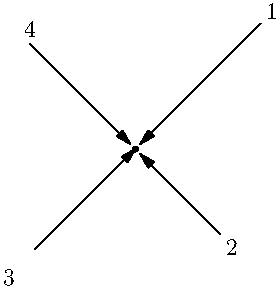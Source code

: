size(0,0);
pair A=0;
dot(A);

arrow("1",A,NE, 3cm);
arrow("2",A,SE, 2cm);
arrow("3",A,SW, 2.5cm, Margin(3,0));
arrow("4",A,NW, 2.5cm,N);
